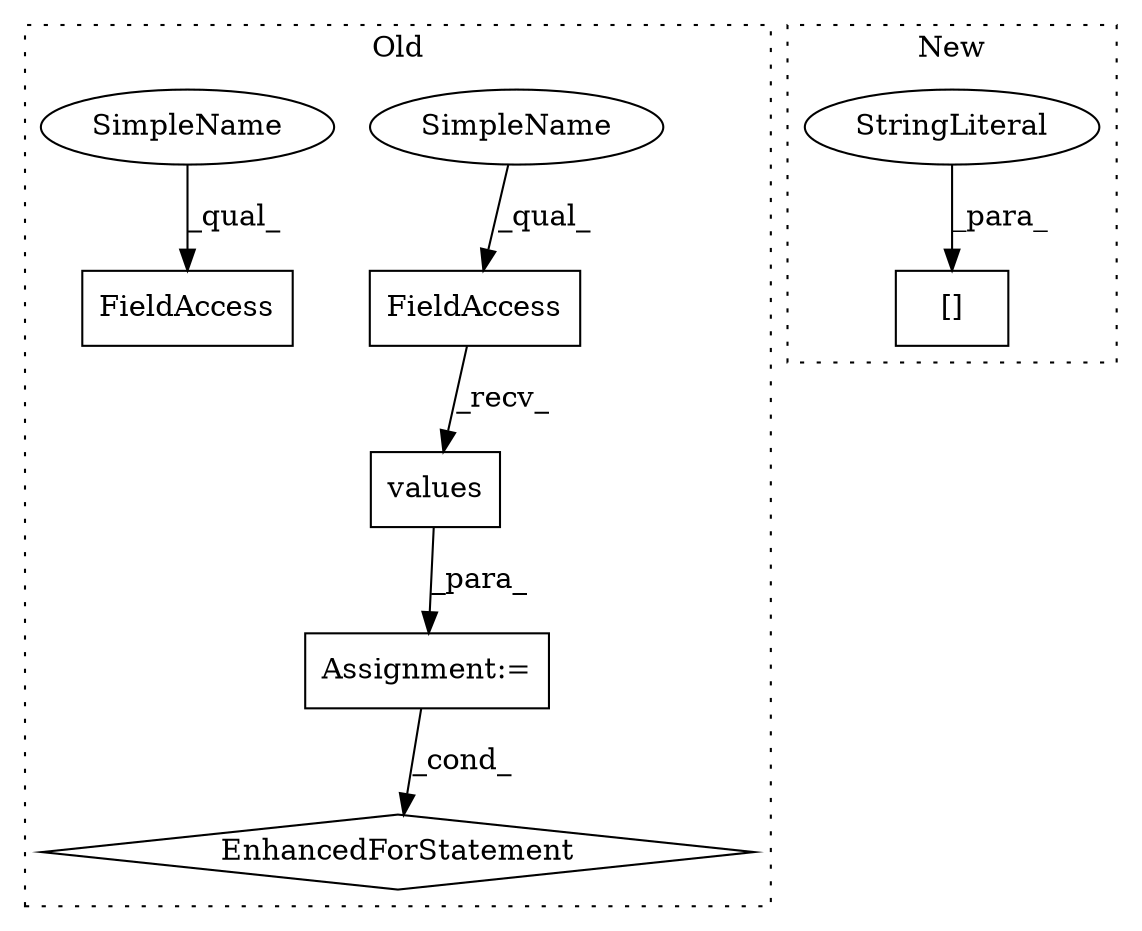 digraph G {
subgraph cluster0 {
1 [label="values" a="32" s="7723" l="8" shape="box"];
3 [label="Assignment:=" a="7" s="7548,7731" l="61,2" shape="box"];
5 [label="EnhancedForStatement" a="70" s="7548,7731" l="61,2" shape="diamond"];
6 [label="FieldAccess" a="22" s="7711" l="11" shape="box"];
7 [label="FieldAccess" a="22" s="7449" l="11" shape="box"];
8 [label="SimpleName" a="42" s="7711" l="4" shape="ellipse"];
9 [label="SimpleName" a="42" s="7449" l="4" shape="ellipse"];
label = "Old";
style="dotted";
}
subgraph cluster1 {
2 [label="[]" a="2" s="6626,6647" l="12,1" shape="box"];
4 [label="StringLiteral" a="45" s="6638" l="9" shape="ellipse"];
label = "New";
style="dotted";
}
1 -> 3 [label="_para_"];
3 -> 5 [label="_cond_"];
4 -> 2 [label="_para_"];
6 -> 1 [label="_recv_"];
8 -> 6 [label="_qual_"];
9 -> 7 [label="_qual_"];
}